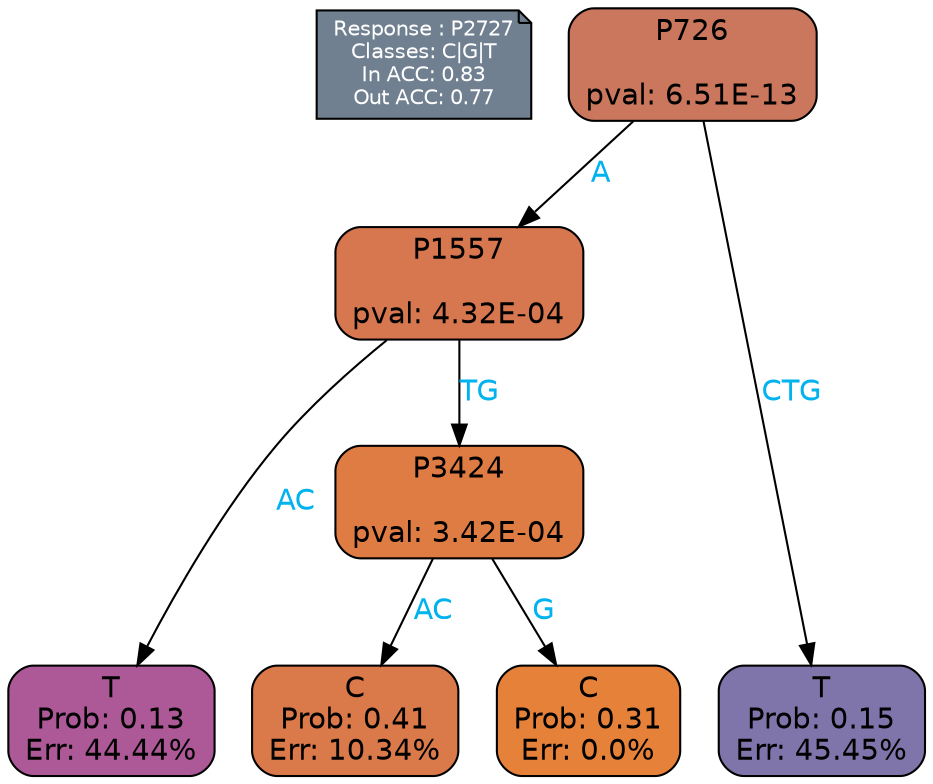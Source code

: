 digraph Tree {
node [shape=box, style="filled, rounded", color="black", fontname=helvetica] ;
graph [ranksep=equally, splines=polylines, bgcolor=transparent, dpi=600] ;
edge [fontname=helvetica] ;
LEGEND [label="Response : P2727
Classes: C|G|T
In ACC: 0.83
Out ACC: 0.77
",shape=note,align=left,style=filled,fillcolor="slategray",fontcolor="white",fontsize=10];1 [label="P726

pval: 6.51E-13", fillcolor="#ca775d"] ;
2 [label="P1557

pval: 4.32E-04", fillcolor="#d7774f"] ;
3 [label="T
Prob: 0.13
Err: 44.44%", fillcolor="#ad5998"] ;
4 [label="P3424

pval: 3.42E-04", fillcolor="#df7c43"] ;
5 [label="C
Prob: 0.41
Err: 10.34%", fillcolor="#da794a"] ;
6 [label="C
Prob: 0.31
Err: 0.0%", fillcolor="#e58139"] ;
7 [label="T
Prob: 0.15
Err: 45.45%", fillcolor="#7f75aa"] ;
1 -> 2 [label="A",fontcolor=deepskyblue2] ;
1 -> 7 [label="CTG",fontcolor=deepskyblue2] ;
2 -> 3 [label="AC",fontcolor=deepskyblue2] ;
2 -> 4 [label="TG",fontcolor=deepskyblue2] ;
4 -> 5 [label="AC",fontcolor=deepskyblue2] ;
4 -> 6 [label="G",fontcolor=deepskyblue2] ;
{rank = same; 3;5;6;7;}{rank = same; LEGEND;1;}}